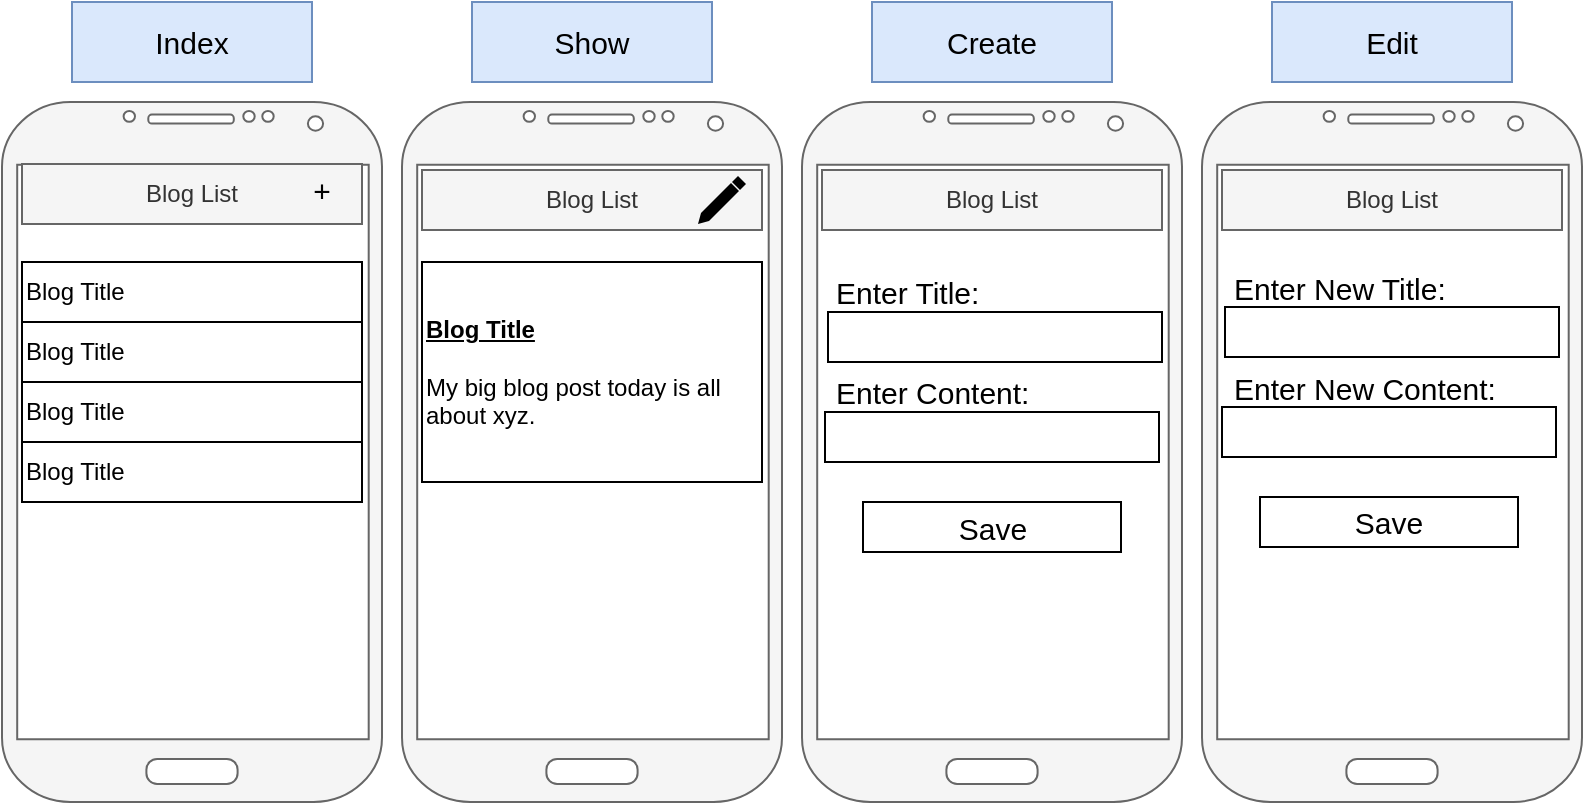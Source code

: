<mxfile version="15.8.7" type="device" pages="15"><diagram id="kryDI1lZHUR9vrqFh7Yw" name="Screens"><mxGraphModel dx="868" dy="566" grid="1" gridSize="10" guides="1" tooltips="1" connect="1" arrows="1" fold="1" page="1" pageScale="1" pageWidth="827" pageHeight="1169" math="0" shadow="0"><root><mxCell id="0"/><mxCell id="1" parent="0"/><mxCell id="hJPxtSdg-CXhYgklvKMS-1" value="" style="verticalLabelPosition=bottom;verticalAlign=top;html=1;shadow=0;dashed=0;strokeWidth=1;shape=mxgraph.android.phone2;fillColor=#f5f5f5;strokeColor=#666666;fontColor=#333333;" parent="1" vertex="1"><mxGeometry x="280" y="170" width="190" height="350" as="geometry"/></mxCell><mxCell id="hJPxtSdg-CXhYgklvKMS-2" value="" style="verticalLabelPosition=bottom;verticalAlign=top;html=1;shadow=0;dashed=0;strokeWidth=1;shape=mxgraph.android.phone2;fillColor=#f5f5f5;strokeColor=#666666;fontColor=#333333;" parent="1" vertex="1"><mxGeometry x="480" y="170" width="190" height="350" as="geometry"/></mxCell><mxCell id="hJPxtSdg-CXhYgklvKMS-3" value="" style="verticalLabelPosition=bottom;verticalAlign=top;html=1;shadow=0;dashed=0;strokeWidth=1;shape=mxgraph.android.phone2;fillColor=#f5f5f5;strokeColor=#666666;fontColor=#333333;" parent="1" vertex="1"><mxGeometry x="680" y="170" width="190" height="350" as="geometry"/></mxCell><mxCell id="hJPxtSdg-CXhYgklvKMS-4" value="" style="verticalLabelPosition=bottom;verticalAlign=top;html=1;shadow=0;dashed=0;strokeWidth=1;shape=mxgraph.android.phone2;fillColor=#f5f5f5;strokeColor=#666666;fontColor=#333333;" parent="1" vertex="1"><mxGeometry x="880" y="170" width="190" height="350" as="geometry"/></mxCell><mxCell id="hJPxtSdg-CXhYgklvKMS-5" value="Blog List" style="rounded=0;whiteSpace=wrap;html=1;fillColor=#f5f5f5;strokeColor=#666666;fontColor=#333333;" parent="1" vertex="1"><mxGeometry x="290" y="201" width="170" height="30" as="geometry"/></mxCell><mxCell id="hJPxtSdg-CXhYgklvKMS-6" value="Blog Title" style="rounded=0;whiteSpace=wrap;html=1;align=left;" parent="1" vertex="1"><mxGeometry x="290" y="250" width="170" height="30" as="geometry"/></mxCell><mxCell id="hJPxtSdg-CXhYgklvKMS-7" value="Blog Title" style="rounded=0;whiteSpace=wrap;html=1;align=left;" parent="1" vertex="1"><mxGeometry x="290" y="280" width="170" height="30" as="geometry"/></mxCell><mxCell id="hJPxtSdg-CXhYgklvKMS-8" value="Blog Title" style="rounded=0;whiteSpace=wrap;html=1;align=left;" parent="1" vertex="1"><mxGeometry x="290" y="310" width="170" height="30" as="geometry"/></mxCell><mxCell id="hJPxtSdg-CXhYgklvKMS-9" value="Blog Title" style="rounded=0;whiteSpace=wrap;html=1;align=left;" parent="1" vertex="1"><mxGeometry x="290" y="340" width="170" height="30" as="geometry"/></mxCell><mxCell id="hJPxtSdg-CXhYgklvKMS-10" value="Blog List" style="rounded=0;whiteSpace=wrap;html=1;fillColor=#f5f5f5;strokeColor=#666666;fontColor=#333333;" parent="1" vertex="1"><mxGeometry x="490" y="204" width="170" height="30" as="geometry"/></mxCell><mxCell id="hJPxtSdg-CXhYgklvKMS-11" value="+" style="text;html=1;strokeColor=none;fillColor=none;align=center;verticalAlign=middle;whiteSpace=wrap;rounded=0;fontSize=15;" parent="1" vertex="1"><mxGeometry x="420" y="204" width="40" height="20" as="geometry"/></mxCell><mxCell id="hJPxtSdg-CXhYgklvKMS-12" value="&lt;b&gt;&lt;u&gt;Blog Title&lt;/u&gt;&lt;/b&gt;&lt;br&gt;&lt;br&gt;My big blog post today is all about xyz." style="rounded=0;whiteSpace=wrap;html=1;align=left;" parent="1" vertex="1"><mxGeometry x="490" y="250" width="170" height="110" as="geometry"/></mxCell><mxCell id="hJPxtSdg-CXhYgklvKMS-13" value="Index" style="rounded=0;whiteSpace=wrap;html=1;fontSize=15;fillColor=#dae8fc;strokeColor=#6c8ebf;" parent="1" vertex="1"><mxGeometry x="315" y="120" width="120" height="40" as="geometry"/></mxCell><mxCell id="hJPxtSdg-CXhYgklvKMS-14" value="Show" style="rounded=0;whiteSpace=wrap;html=1;fontSize=15;fillColor=#dae8fc;strokeColor=#6c8ebf;" parent="1" vertex="1"><mxGeometry x="515" y="120" width="120" height="40" as="geometry"/></mxCell><mxCell id="hJPxtSdg-CXhYgklvKMS-15" value="Blog List" style="rounded=0;whiteSpace=wrap;html=1;fillColor=#f5f5f5;strokeColor=#666666;fontColor=#333333;" parent="1" vertex="1"><mxGeometry x="690" y="204" width="170" height="30" as="geometry"/></mxCell><mxCell id="hJPxtSdg-CXhYgklvKMS-16" value="Create" style="rounded=0;whiteSpace=wrap;html=1;fontSize=15;fillColor=#dae8fc;strokeColor=#6c8ebf;" parent="1" vertex="1"><mxGeometry x="715" y="120" width="120" height="40" as="geometry"/></mxCell><mxCell id="hJPxtSdg-CXhYgklvKMS-17" value="Edit" style="rounded=0;whiteSpace=wrap;html=1;fontSize=15;fillColor=#dae8fc;strokeColor=#6c8ebf;" parent="1" vertex="1"><mxGeometry x="915" y="120" width="120" height="40" as="geometry"/></mxCell><mxCell id="hJPxtSdg-CXhYgklvKMS-18" value="Blog List" style="rounded=0;whiteSpace=wrap;html=1;fillColor=#f5f5f5;strokeColor=#666666;fontColor=#333333;" parent="1" vertex="1"><mxGeometry x="890" y="204" width="170" height="30" as="geometry"/></mxCell><mxCell id="hJPxtSdg-CXhYgklvKMS-19" value="Enter Title:" style="text;html=1;strokeColor=none;fillColor=none;align=left;verticalAlign=middle;whiteSpace=wrap;rounded=0;fontSize=15;" parent="1" vertex="1"><mxGeometry x="695" y="255" width="115" height="20" as="geometry"/></mxCell><mxCell id="hJPxtSdg-CXhYgklvKMS-20" value="Enter Content:" style="text;html=1;strokeColor=none;fillColor=none;align=left;verticalAlign=middle;whiteSpace=wrap;rounded=0;fontSize=15;" parent="1" vertex="1"><mxGeometry x="695" y="305" width="115" height="20" as="geometry"/></mxCell><mxCell id="hJPxtSdg-CXhYgklvKMS-21" value="" style="rounded=0;whiteSpace=wrap;html=1;fontSize=15;align=left;" parent="1" vertex="1"><mxGeometry x="693" y="275" width="167" height="25" as="geometry"/></mxCell><mxCell id="hJPxtSdg-CXhYgklvKMS-22" value="" style="rounded=0;whiteSpace=wrap;html=1;fontSize=15;align=left;" parent="1" vertex="1"><mxGeometry x="691.5" y="325" width="167" height="25" as="geometry"/></mxCell><mxCell id="hJPxtSdg-CXhYgklvKMS-23" value="Save" style="rounded=0;whiteSpace=wrap;html=1;fontSize=15;align=center;" parent="1" vertex="1"><mxGeometry x="710.5" y="370" width="129" height="25" as="geometry"/></mxCell><mxCell id="hJPxtSdg-CXhYgklvKMS-24" value="Enter New Title:" style="text;html=1;strokeColor=none;fillColor=none;align=left;verticalAlign=middle;whiteSpace=wrap;rounded=0;fontSize=15;" parent="1" vertex="1"><mxGeometry x="893.5" y="252.5" width="115" height="20" as="geometry"/></mxCell><mxCell id="hJPxtSdg-CXhYgklvKMS-25" value="Enter New Content:" style="text;html=1;strokeColor=none;fillColor=none;align=left;verticalAlign=middle;whiteSpace=wrap;rounded=0;fontSize=15;" parent="1" vertex="1"><mxGeometry x="894" y="303" width="157" height="20" as="geometry"/></mxCell><mxCell id="hJPxtSdg-CXhYgklvKMS-26" value="" style="rounded=0;whiteSpace=wrap;html=1;fontSize=15;align=left;" parent="1" vertex="1"><mxGeometry x="891.5" y="272.5" width="167" height="25" as="geometry"/></mxCell><mxCell id="hJPxtSdg-CXhYgklvKMS-27" value="" style="rounded=0;whiteSpace=wrap;html=1;fontSize=15;align=left;" parent="1" vertex="1"><mxGeometry x="890" y="322.5" width="167" height="25" as="geometry"/></mxCell><mxCell id="hJPxtSdg-CXhYgklvKMS-28" value="Save" style="rounded=0;whiteSpace=wrap;html=1;fontSize=15;align=center;" parent="1" vertex="1"><mxGeometry x="909" y="367.5" width="129" height="25" as="geometry"/></mxCell><mxCell id="hJPxtSdg-CXhYgklvKMS-29" value="" style="shape=image;html=1;verticalAlign=top;verticalLabelPosition=bottom;labelBackgroundColor=#ffffff;imageAspect=0;aspect=fixed;image=https://cdn3.iconfinder.com/data/icons/wpzoom-developer-icon-set/500/90-128.png;fontSize=15;align=center;" parent="1" vertex="1"><mxGeometry x="435" y="257" width="18" height="18" as="geometry"/></mxCell><mxCell id="hJPxtSdg-CXhYgklvKMS-30" value="" style="shape=image;html=1;verticalAlign=top;verticalLabelPosition=bottom;labelBackgroundColor=#ffffff;imageAspect=0;aspect=fixed;image=https://cdn3.iconfinder.com/data/icons/wpzoom-developer-icon-set/500/90-128.png;fontSize=15;align=center;" parent="1" vertex="1"><mxGeometry x="435" y="286" width="18" height="18" as="geometry"/></mxCell><mxCell id="hJPxtSdg-CXhYgklvKMS-31" value="" style="shape=image;html=1;verticalAlign=top;verticalLabelPosition=bottom;labelBackgroundColor=#ffffff;imageAspect=0;aspect=fixed;image=https://cdn3.iconfinder.com/data/icons/wpzoom-developer-icon-set/500/90-128.png;fontSize=15;align=center;" parent="1" vertex="1"><mxGeometry x="435" y="316" width="18" height="18" as="geometry"/></mxCell><mxCell id="hJPxtSdg-CXhYgklvKMS-32" value="" style="shape=image;html=1;verticalAlign=top;verticalLabelPosition=bottom;labelBackgroundColor=#ffffff;imageAspect=0;aspect=fixed;image=https://cdn3.iconfinder.com/data/icons/wpzoom-developer-icon-set/500/90-128.png;fontSize=15;align=center;" parent="1" vertex="1"><mxGeometry x="435" y="347.5" width="18" height="18" as="geometry"/></mxCell><mxCell id="hJPxtSdg-CXhYgklvKMS-33" value="" style="dashed=0;aspect=fixed;verticalLabelPosition=bottom;verticalAlign=top;align=center;shape=mxgraph.gmdl.edit;strokeColor=none;fillColor=#000000;shadow=0;fontSize=15;" parent="1" vertex="1"><mxGeometry x="628" y="207" width="24" height="24" as="geometry"/></mxCell></root></mxGraphModel></diagram><diagram id="qtO83GViqk4B6Fq6igcf" name="Points focused in this app"><mxGraphModel dx="1108" dy="566" grid="1" gridSize="10" guides="1" tooltips="1" connect="1" arrows="1" fold="1" page="1" pageScale="1" pageWidth="827" pageHeight="1169" math="0" shadow="0"><root><mxCell id="y2cvB_NCkHjOf1nVQDT7-0"/><mxCell id="y2cvB_NCkHjOf1nVQDT7-1" parent="y2cvB_NCkHjOf1nVQDT7-0"/><mxCell id="y2cvB_NCkHjOf1nVQDT7-2" style="edgeStyle=orthogonalEdgeStyle;rounded=0;orthogonalLoop=1;jettySize=auto;html=1;exitX=0.5;exitY=1;exitDx=0;exitDy=0;fontSize=15;" edge="1" parent="y2cvB_NCkHjOf1nVQDT7-1" source="y2cvB_NCkHjOf1nVQDT7-3" target="y2cvB_NCkHjOf1nVQDT7-4"><mxGeometry relative="1" as="geometry"/></mxCell><mxCell id="y2cvB_NCkHjOf1nVQDT7-3" value="We're going to have our hands full with data" style="rounded=0;whiteSpace=wrap;html=1;fillColor=#dae8fc;fontSize=15;align=center;strokeColor=#6c8ebf;" vertex="1" parent="y2cvB_NCkHjOf1nVQDT7-1"><mxGeometry x="420" y="230" width="250" height="60" as="geometry"/></mxCell><mxCell id="y2cvB_NCkHjOf1nVQDT7-4" value="Styling is not a priority" style="rounded=0;whiteSpace=wrap;html=1;fillColor=#dae8fc;fontSize=15;align=center;strokeColor=#6c8ebf;" vertex="1" parent="y2cvB_NCkHjOf1nVQDT7-1"><mxGeometry x="420" y="350" width="250" height="60" as="geometry"/></mxCell></root></mxGraphModel></diagram><diagram id="qhW10PPw_FTtMWvYaOAB" name="Navigations"><mxGraphModel dx="1935" dy="566" grid="1" gridSize="10" guides="1" tooltips="1" connect="1" arrows="1" fold="1" page="1" pageScale="1" pageWidth="827" pageHeight="1169" math="0" shadow="0"><root><mxCell id="yxuYlg3PAyuAOKXmZax0-0"/><mxCell id="yxuYlg3PAyuAOKXmZax0-1" parent="yxuYlg3PAyuAOKXmZax0-0"/><mxCell id="yxuYlg3PAyuAOKXmZax0-2" style="edgeStyle=orthogonalEdgeStyle;rounded=0;orthogonalLoop=1;jettySize=auto;html=1;exitX=0.75;exitY=1;exitDx=0;exitDy=0;entryX=0.5;entryY=1;entryDx=0;entryDy=0;fontSize=11;" parent="yxuYlg3PAyuAOKXmZax0-1" source="yxuYlg3PAyuAOKXmZax0-3" target="yxuYlg3PAyuAOKXmZax0-4" edge="1"><mxGeometry relative="1" as="geometry"/></mxCell><mxCell id="yxuYlg3PAyuAOKXmZax0-3" value="IndexScreen" style="rounded=0;whiteSpace=wrap;html=1;fillColor=#dae8fc;fontSize=15;align=center;strokeColor=#6c8ebf;" parent="yxuYlg3PAyuAOKXmZax0-1" vertex="1"><mxGeometry x="280" y="290" width="120" height="60" as="geometry"/></mxCell><mxCell id="yxuYlg3PAyuAOKXmZax0-4" value="ShowScreen" style="rounded=0;whiteSpace=wrap;html=1;fillColor=#dae8fc;fontSize=15;align=center;strokeColor=#6c8ebf;" parent="yxuYlg3PAyuAOKXmZax0-1" vertex="1"><mxGeometry x="410" y="290" width="120" height="60" as="geometry"/></mxCell><mxCell id="yxuYlg3PAyuAOKXmZax0-5" value="CreateScreen" style="rounded=0;whiteSpace=wrap;html=1;fillColor=#dae8fc;fontSize=15;align=center;strokeColor=#6c8ebf;" parent="yxuYlg3PAyuAOKXmZax0-1" vertex="1"><mxGeometry x="540" y="290" width="120" height="60" as="geometry"/></mxCell><mxCell id="yxuYlg3PAyuAOKXmZax0-6" value="EditScreen" style="rounded=0;whiteSpace=wrap;html=1;fillColor=#dae8fc;fontSize=15;align=center;strokeColor=#6c8ebf;" parent="yxuYlg3PAyuAOKXmZax0-1" vertex="1"><mxGeometry x="670" y="290" width="120" height="60" as="geometry"/></mxCell><mxCell id="yxuYlg3PAyuAOKXmZax0-7" style="edgeStyle=orthogonalEdgeStyle;rounded=0;orthogonalLoop=1;jettySize=auto;html=1;exitX=0.5;exitY=1;exitDx=0;exitDy=0;fontSize=15;" parent="yxuYlg3PAyuAOKXmZax0-1" source="yxuYlg3PAyuAOKXmZax0-11" target="yxuYlg3PAyuAOKXmZax0-3" edge="1"><mxGeometry relative="1" as="geometry"/></mxCell><mxCell id="yxuYlg3PAyuAOKXmZax0-8" style="edgeStyle=orthogonalEdgeStyle;rounded=0;orthogonalLoop=1;jettySize=auto;html=1;exitX=0.5;exitY=1;exitDx=0;exitDy=0;fontSize=15;" parent="yxuYlg3PAyuAOKXmZax0-1" source="yxuYlg3PAyuAOKXmZax0-11" target="yxuYlg3PAyuAOKXmZax0-4" edge="1"><mxGeometry relative="1" as="geometry"/></mxCell><mxCell id="yxuYlg3PAyuAOKXmZax0-9" style="edgeStyle=orthogonalEdgeStyle;rounded=0;orthogonalLoop=1;jettySize=auto;html=1;exitX=0.5;exitY=1;exitDx=0;exitDy=0;fontSize=15;" parent="yxuYlg3PAyuAOKXmZax0-1" source="yxuYlg3PAyuAOKXmZax0-11" target="yxuYlg3PAyuAOKXmZax0-5" edge="1"><mxGeometry relative="1" as="geometry"/></mxCell><mxCell id="yxuYlg3PAyuAOKXmZax0-10" style="edgeStyle=orthogonalEdgeStyle;rounded=0;orthogonalLoop=1;jettySize=auto;html=1;exitX=0.5;exitY=1;exitDx=0;exitDy=0;fontSize=15;" parent="yxuYlg3PAyuAOKXmZax0-1" source="yxuYlg3PAyuAOKXmZax0-11" target="yxuYlg3PAyuAOKXmZax0-6" edge="1"><mxGeometry relative="1" as="geometry"/></mxCell><mxCell id="yxuYlg3PAyuAOKXmZax0-11" value="React Navigation Stack Navigator" style="rounded=0;whiteSpace=wrap;html=1;fillColor=#dae8fc;fontSize=15;align=center;strokeColor=#6c8ebf;" parent="yxuYlg3PAyuAOKXmZax0-1" vertex="1"><mxGeometry x="451" y="140" width="170" height="60" as="geometry"/></mxCell><mxCell id="yxuYlg3PAyuAOKXmZax0-12" style="edgeStyle=orthogonalEdgeStyle;rounded=0;orthogonalLoop=1;jettySize=auto;html=1;exitX=0.75;exitY=1;exitDx=0;exitDy=0;entryX=0.5;entryY=1;entryDx=0;entryDy=0;fontSize=11;" parent="yxuYlg3PAyuAOKXmZax0-1" source="yxuYlg3PAyuAOKXmZax0-14" target="yxuYlg3PAyuAOKXmZax0-5" edge="1"><mxGeometry relative="1" as="geometry"/></mxCell><mxCell id="yxuYlg3PAyuAOKXmZax0-13" style="edgeStyle=orthogonalEdgeStyle;rounded=0;orthogonalLoop=1;jettySize=auto;html=1;exitX=0.5;exitY=1;exitDx=0;exitDy=0;entryX=0.5;entryY=1;entryDx=0;entryDy=0;fontSize=11;" parent="yxuYlg3PAyuAOKXmZax0-1" source="yxuYlg3PAyuAOKXmZax0-14" target="yxuYlg3PAyuAOKXmZax0-6" edge="1"><mxGeometry relative="1" as="geometry"/></mxCell><mxCell id="yxuYlg3PAyuAOKXmZax0-14" value="blogposts: [ ]" style="rounded=0;whiteSpace=wrap;html=1;fillColor=#e1d5e7;fontSize=11;align=center;strokeColor=#9673a6;" parent="yxuYlg3PAyuAOKXmZax0-1" vertex="1"><mxGeometry x="290" y="330" width="90" height="20" as="geometry"/></mxCell><mxCell id="yxuYlg3PAyuAOKXmZax0-26" style="edgeStyle=orthogonalEdgeStyle;rounded=0;orthogonalLoop=1;jettySize=auto;html=1;exitX=0.5;exitY=1;exitDx=0;exitDy=0;entryX=0.5;entryY=0;entryDx=0;entryDy=0;fontSize=14;" parent="yxuYlg3PAyuAOKXmZax0-1" source="yxuYlg3PAyuAOKXmZax0-27" target="yxuYlg3PAyuAOKXmZax0-39" edge="1"><mxGeometry relative="1" as="geometry"/></mxCell><mxCell id="yxuYlg3PAyuAOKXmZax0-27" value="IndexScreen" style="rounded=0;whiteSpace=wrap;html=1;fillColor=#dae8fc;fontSize=15;align=center;strokeColor=#6c8ebf;" parent="yxuYlg3PAyuAOKXmZax0-1" vertex="1"><mxGeometry x="-260" y="570" width="120" height="30" as="geometry"/></mxCell><mxCell id="yxuYlg3PAyuAOKXmZax0-28" value="ShowScreen" style="rounded=0;whiteSpace=wrap;html=1;fillColor=#dae8fc;fontSize=15;align=center;strokeColor=#6c8ebf;" parent="yxuYlg3PAyuAOKXmZax0-1" vertex="1"><mxGeometry x="-130" y="570" width="120" height="30" as="geometry"/></mxCell><mxCell id="yxuYlg3PAyuAOKXmZax0-29" value="CreateScreen" style="rounded=0;whiteSpace=wrap;html=1;fillColor=#dae8fc;fontSize=15;align=center;strokeColor=#6c8ebf;" parent="yxuYlg3PAyuAOKXmZax0-1" vertex="1"><mxGeometry y="570" width="120" height="30" as="geometry"/></mxCell><mxCell id="yxuYlg3PAyuAOKXmZax0-30" value="EditScreen" style="rounded=0;whiteSpace=wrap;html=1;fillColor=#dae8fc;fontSize=15;align=center;strokeColor=#6c8ebf;" parent="yxuYlg3PAyuAOKXmZax0-1" vertex="1"><mxGeometry x="130" y="570" width="120" height="30" as="geometry"/></mxCell><mxCell id="yxuYlg3PAyuAOKXmZax0-31" style="edgeStyle=orthogonalEdgeStyle;rounded=0;orthogonalLoop=1;jettySize=auto;html=1;exitX=0.5;exitY=1;exitDx=0;exitDy=0;fontSize=15;" parent="yxuYlg3PAyuAOKXmZax0-1" source="yxuYlg3PAyuAOKXmZax0-35" target="yxuYlg3PAyuAOKXmZax0-27" edge="1"><mxGeometry relative="1" as="geometry"/></mxCell><mxCell id="yxuYlg3PAyuAOKXmZax0-32" style="edgeStyle=orthogonalEdgeStyle;rounded=0;orthogonalLoop=1;jettySize=auto;html=1;exitX=0.5;exitY=1;exitDx=0;exitDy=0;fontSize=15;" parent="yxuYlg3PAyuAOKXmZax0-1" source="yxuYlg3PAyuAOKXmZax0-35" target="yxuYlg3PAyuAOKXmZax0-28" edge="1"><mxGeometry relative="1" as="geometry"/></mxCell><mxCell id="yxuYlg3PAyuAOKXmZax0-33" style="edgeStyle=orthogonalEdgeStyle;rounded=0;orthogonalLoop=1;jettySize=auto;html=1;exitX=0.5;exitY=1;exitDx=0;exitDy=0;fontSize=15;" parent="yxuYlg3PAyuAOKXmZax0-1" source="yxuYlg3PAyuAOKXmZax0-35" target="yxuYlg3PAyuAOKXmZax0-29" edge="1"><mxGeometry relative="1" as="geometry"/></mxCell><mxCell id="yxuYlg3PAyuAOKXmZax0-34" style="edgeStyle=orthogonalEdgeStyle;rounded=0;orthogonalLoop=1;jettySize=auto;html=1;exitX=0.5;exitY=1;exitDx=0;exitDy=0;fontSize=15;" parent="yxuYlg3PAyuAOKXmZax0-1" source="yxuYlg3PAyuAOKXmZax0-35" target="yxuYlg3PAyuAOKXmZax0-30" edge="1"><mxGeometry relative="1" as="geometry"/></mxCell><mxCell id="yxuYlg3PAyuAOKXmZax0-35" value="React Navigation Stack Navigator" style="rounded=0;whiteSpace=wrap;html=1;fillColor=#dae8fc;fontSize=15;align=center;strokeColor=#6c8ebf;" parent="yxuYlg3PAyuAOKXmZax0-1" vertex="1"><mxGeometry x="-89" y="440" width="170" height="60" as="geometry"/></mxCell><mxCell id="yxuYlg3PAyuAOKXmZax0-36" style="edgeStyle=orthogonalEdgeStyle;rounded=0;orthogonalLoop=1;jettySize=auto;html=1;exitX=0.5;exitY=1;exitDx=0;exitDy=0;entryX=0.5;entryY=0;entryDx=0;entryDy=0;fontSize=15;" parent="yxuYlg3PAyuAOKXmZax0-1" source="yxuYlg3PAyuAOKXmZax0-38" target="yxuYlg3PAyuAOKXmZax0-35" edge="1"><mxGeometry relative="1" as="geometry"/></mxCell><mxCell id="yxuYlg3PAyuAOKXmZax0-37" style="edgeStyle=orthogonalEdgeStyle;rounded=0;orthogonalLoop=1;jettySize=auto;html=1;exitX=0;exitY=0.5;exitDx=0;exitDy=0;entryX=0;entryY=0.5;entryDx=0;entryDy=0;fontSize=14;" parent="yxuYlg3PAyuAOKXmZax0-1" source="yxuYlg3PAyuAOKXmZax0-38" target="yxuYlg3PAyuAOKXmZax0-39" edge="1"><mxGeometry relative="1" as="geometry"/></mxCell><mxCell id="yxuYlg3PAyuAOKXmZax0-38" value="Blog Post Provider(Used for setting up Context system instaed of props system )&amp;nbsp;&lt;span style=&quot;font-weight: normal&quot;&gt;Component for managing all the blogposts inside our app&lt;/span&gt;" style="rounded=0;whiteSpace=wrap;html=1;fillColor=#dae8fc;fontSize=15;align=center;strokeColor=#6c8ebf;fontStyle=1" parent="yxuYlg3PAyuAOKXmZax0-1" vertex="1"><mxGeometry x="-110" y="260" width="191" height="150" as="geometry"/></mxCell><mxCell id="yxuYlg3PAyuAOKXmZax0-39" value="BLOGLIST" style="rounded=0;whiteSpace=wrap;html=1;fillColor=#dae8fc;fontSize=15;align=center;strokeColor=#6c8ebf;" parent="yxuYlg3PAyuAOKXmZax0-1" vertex="1"><mxGeometry x="-260" y="620" width="120" height="30" as="geometry"/></mxCell><mxCell id="yxuYlg3PAyuAOKXmZax0-40" value="Not Ideal approach&lt;br&gt;" style="text;html=1;align=center;verticalAlign=middle;resizable=0;points=[];autosize=1;strokeColor=none;fillColor=none;" parent="yxuYlg3PAyuAOKXmZax0-1" vertex="1"><mxGeometry x="610" y="120" width="120" height="20" as="geometry"/></mxCell></root></mxGraphModel></diagram><diagram id="6UQD6ajJ-w_27tUTyVSm" name="Props vs Context System"><mxGraphModel dx="1108" dy="566" grid="1" gridSize="10" guides="1" tooltips="1" connect="1" arrows="1" fold="1" page="1" pageScale="1" pageWidth="827" pageHeight="1169" math="0" shadow="0"><root><mxCell id="DrlaezDthkhTBvA5a-Mh-0"/><mxCell id="DrlaezDthkhTBvA5a-Mh-1" parent="DrlaezDthkhTBvA5a-Mh-0"/><mxCell id="DrlaezDthkhTBvA5a-Mh-2" style="edgeStyle=orthogonalEdgeStyle;rounded=0;orthogonalLoop=1;jettySize=auto;html=1;exitX=1;exitY=0.5;exitDx=0;exitDy=0;fontSize=20;" parent="DrlaezDthkhTBvA5a-Mh-1" source="DrlaezDthkhTBvA5a-Mh-5" target="DrlaezDthkhTBvA5a-Mh-6" edge="1"><mxGeometry relative="1" as="geometry"/></mxCell><mxCell id="DrlaezDthkhTBvA5a-Mh-3" style="edgeStyle=orthogonalEdgeStyle;rounded=0;orthogonalLoop=1;jettySize=auto;html=1;exitX=1;exitY=0.5;exitDx=0;exitDy=0;fontSize=14;" parent="DrlaezDthkhTBvA5a-Mh-1" source="DrlaezDthkhTBvA5a-Mh-5" target="DrlaezDthkhTBvA5a-Mh-7" edge="1"><mxGeometry relative="1" as="geometry"/></mxCell><mxCell id="DrlaezDthkhTBvA5a-Mh-4" style="edgeStyle=orthogonalEdgeStyle;rounded=0;orthogonalLoop=1;jettySize=auto;html=1;exitX=1;exitY=0.5;exitDx=0;exitDy=0;fontSize=14;" parent="DrlaezDthkhTBvA5a-Mh-1" source="DrlaezDthkhTBvA5a-Mh-5" target="DrlaezDthkhTBvA5a-Mh-8" edge="1"><mxGeometry relative="1" as="geometry"/></mxCell><mxCell id="DrlaezDthkhTBvA5a-Mh-5" value="Props" style="rounded=0;whiteSpace=wrap;html=1;fillColor=#dae8fc;fontSize=20;align=center;strokeColor=#6c8ebf;" parent="DrlaezDthkhTBvA5a-Mh-1" vertex="1"><mxGeometry x="380" y="200" width="120" height="60" as="geometry"/></mxCell><mxCell id="DrlaezDthkhTBvA5a-Mh-6" value="Communicates information from a parent directly down to a child" style="rounded=0;whiteSpace=wrap;html=1;fontSize=14;align=center;" parent="DrlaezDthkhTBvA5a-Mh-1" vertex="1"><mxGeometry x="560" y="160" width="330" height="40" as="geometry"/></mxCell><mxCell id="DrlaezDthkhTBvA5a-Mh-7" value="Easy to setup" style="rounded=0;whiteSpace=wrap;html=1;fontSize=14;align=center;" parent="DrlaezDthkhTBvA5a-Mh-1" vertex="1"><mxGeometry x="560" y="210" width="330" height="40" as="geometry"/></mxCell><mxCell id="DrlaezDthkhTBvA5a-Mh-8" value="To communicate data down multiple layers, we have to write a lot of code" style="rounded=0;whiteSpace=wrap;html=1;fontSize=14;align=center;" parent="DrlaezDthkhTBvA5a-Mh-1" vertex="1"><mxGeometry x="560" y="260" width="330" height="40" as="geometry"/></mxCell><mxCell id="DrlaezDthkhTBvA5a-Mh-9" style="edgeStyle=orthogonalEdgeStyle;rounded=0;orthogonalLoop=1;jettySize=auto;html=1;exitX=1;exitY=0.5;exitDx=0;exitDy=0;fontSize=20;" parent="DrlaezDthkhTBvA5a-Mh-1" source="DrlaezDthkhTBvA5a-Mh-12" target="DrlaezDthkhTBvA5a-Mh-13" edge="1"><mxGeometry relative="1" as="geometry"/></mxCell><mxCell id="DrlaezDthkhTBvA5a-Mh-10" style="edgeStyle=orthogonalEdgeStyle;rounded=0;orthogonalLoop=1;jettySize=auto;html=1;exitX=1;exitY=0.5;exitDx=0;exitDy=0;fontSize=14;" parent="DrlaezDthkhTBvA5a-Mh-1" source="DrlaezDthkhTBvA5a-Mh-12" target="DrlaezDthkhTBvA5a-Mh-14" edge="1"><mxGeometry relative="1" as="geometry"/></mxCell><mxCell id="DrlaezDthkhTBvA5a-Mh-11" style="edgeStyle=orthogonalEdgeStyle;rounded=0;orthogonalLoop=1;jettySize=auto;html=1;exitX=1;exitY=0.5;exitDx=0;exitDy=0;fontSize=14;" parent="DrlaezDthkhTBvA5a-Mh-1" source="DrlaezDthkhTBvA5a-Mh-12" target="DrlaezDthkhTBvA5a-Mh-15" edge="1"><mxGeometry relative="1" as="geometry"/></mxCell><mxCell id="DrlaezDthkhTBvA5a-Mh-12" value="Context" style="rounded=0;whiteSpace=wrap;html=1;fillColor=#d5e8d4;fontSize=20;align=center;strokeColor=#82b366;" parent="DrlaezDthkhTBvA5a-Mh-1" vertex="1"><mxGeometry x="380" y="370" width="120" height="60" as="geometry"/></mxCell><mxCell id="DrlaezDthkhTBvA5a-Mh-13" value="Moves information from a parent to some nested child" style="rounded=0;whiteSpace=wrap;html=1;fontSize=14;align=center;" parent="DrlaezDthkhTBvA5a-Mh-1" vertex="1"><mxGeometry x="560" y="330" width="330" height="40" as="geometry"/></mxCell><mxCell id="DrlaezDthkhTBvA5a-Mh-14" value="Complicated to setup, lots of special terms" style="rounded=0;whiteSpace=wrap;html=1;fontSize=14;align=center;" parent="DrlaezDthkhTBvA5a-Mh-1" vertex="1"><mxGeometry x="560" y="380" width="330" height="40" as="geometry"/></mxCell><mxCell id="DrlaezDthkhTBvA5a-Mh-15" value="Easy to communicate data from a parent to a super nested child" style="rounded=0;whiteSpace=wrap;html=1;fontSize=14;align=center;" parent="DrlaezDthkhTBvA5a-Mh-1" vertex="1"><mxGeometry x="560" y="430" width="330" height="40" as="geometry"/></mxCell></root></mxGraphModel></diagram><diagram id="TRMGNk9oVwByxvaKn-3X" name="Syntax useed to implement context system"><mxGraphModel dx="1108" dy="566" grid="1" gridSize="10" guides="1" tooltips="1" connect="1" arrows="1" fold="1" page="1" pageScale="1" pageWidth="827" pageHeight="1169" math="0" shadow="0"><root><mxCell id="d0Ebuw9RqeBIs34WlrrZ-0"/><mxCell id="d0Ebuw9RqeBIs34WlrrZ-1" parent="d0Ebuw9RqeBIs34WlrrZ-0"/><mxCell id="d0Ebuw9RqeBIs34WlrrZ-2" value="const &lt;font color=&quot;#ff3333&quot;&gt;App&lt;/font&gt; = () =&amp;gt; {&lt;br&gt;&amp;nbsp; return &lt;font color=&quot;#0000ff&quot;&gt;&amp;lt;CustomComponent&amp;gt;&lt;/font&gt;&lt;br&gt;&lt;font color=&quot;#97d077&quot;&gt;&amp;nbsp; &amp;nbsp; &amp;nbsp; &amp;lt;Text&amp;gt;Hi there&amp;lt;/Text&amp;gt;&lt;/font&gt;&lt;br&gt;&lt;font color=&quot;#0000ff&quot;&gt;&amp;nbsp; &amp;lt;/CustomComponent&amp;gt;&lt;/font&gt;&lt;br&gt;};" style="text;html=1;strokeColor=none;fillColor=none;align=left;verticalAlign=middle;whiteSpace=wrap;rounded=0;fontSize=19;" parent="d0Ebuw9RqeBIs34WlrrZ-1" vertex="1"><mxGeometry x="400" y="280" width="320" height="20" as="geometry"/></mxCell><mxCell id="d0Ebuw9RqeBIs34WlrrZ-3" style="edgeStyle=orthogonalEdgeStyle;rounded=0;orthogonalLoop=1;jettySize=auto;html=1;exitX=0.5;exitY=1;exitDx=0;exitDy=0;entryX=0.5;entryY=0;entryDx=0;entryDy=0;fontSize=19;" parent="d0Ebuw9RqeBIs34WlrrZ-1" source="d0Ebuw9RqeBIs34WlrrZ-4" target="d0Ebuw9RqeBIs34WlrrZ-5" edge="1"><mxGeometry relative="1" as="geometry"/></mxCell><mxCell id="d0Ebuw9RqeBIs34WlrrZ-4" value="App" style="rounded=0;whiteSpace=wrap;html=1;fontSize=19;align=center;fillColor=#f8cecc;strokeColor=#b85450;" parent="d0Ebuw9RqeBIs34WlrrZ-1" vertex="1"><mxGeometry x="770" y="170" width="120" height="60" as="geometry"/></mxCell><mxCell id="d0Ebuw9RqeBIs34WlrrZ-5" value="CustomComponent" style="rounded=0;whiteSpace=wrap;html=1;fontSize=19;align=center;fillColor=#dae8fc;strokeColor=#6c8ebf;" parent="d0Ebuw9RqeBIs34WlrrZ-1" vertex="1"><mxGeometry x="730" y="340" width="200" height="60" as="geometry"/></mxCell><mxCell id="d0Ebuw9RqeBIs34WlrrZ-6" value="children: &amp;lt;Text&amp;gt;Hi there&amp;lt;/Text&amp;gt;" style="rounded=0;whiteSpace=wrap;html=1;fontSize=11;align=center;fillColor=#d5e8d4;strokeColor=#82b366;" parent="d0Ebuw9RqeBIs34WlrrZ-1" vertex="1"><mxGeometry x="830" y="267.5" width="170" height="25" as="geometry"/></mxCell><mxCell id="d0Ebuw9RqeBIs34WlrrZ-7" value="App sends prop to CustomCmponent with name children when we follow this syntax" style="text;html=1;align=center;verticalAlign=middle;resizable=0;points=[];autosize=1;strokeColor=none;fillColor=none;" parent="d0Ebuw9RqeBIs34WlrrZ-1" vertex="1"><mxGeometry x="300" y="210" width="460" height="20" as="geometry"/></mxCell></root></mxGraphModel></diagram><diagram id="tehJF5DNgXYQV1APGpMU" name="Page-6"><mxGraphModel dx="1108" dy="566" grid="1" gridSize="10" guides="1" tooltips="1" connect="1" arrows="1" fold="1" page="1" pageScale="1" pageWidth="827" pageHeight="1169" math="0" shadow="0"><root><mxCell id="W06o3bO22CW2slhObm6p-0"/><mxCell id="W06o3bO22CW2slhObm6p-1" parent="W06o3bO22CW2slhObm6p-0"/><mxCell id="W06o3bO22CW2slhObm6p-2" value="IndexScreen" style="rounded=0;whiteSpace=wrap;html=1;fillColor=#dae8fc;fontSize=15;align=center;strokeColor=#6c8ebf;" parent="W06o3bO22CW2slhObm6p-1" vertex="1"><mxGeometry x="451" y="220" width="170" height="60" as="geometry"/></mxCell><mxCell id="W06o3bO22CW2slhObm6p-3" style="edgeStyle=orthogonalEdgeStyle;rounded=0;orthogonalLoop=1;jettySize=auto;html=1;exitX=0.5;exitY=1;exitDx=0;exitDy=0;fontSize=15;" parent="W06o3bO22CW2slhObm6p-1" source="W06o3bO22CW2slhObm6p-4" target="W06o3bO22CW2slhObm6p-2" edge="1"><mxGeometry relative="1" as="geometry"/></mxCell><mxCell id="W06o3bO22CW2slhObm6p-4" value="&lt;i&gt;stuff&lt;/i&gt;" style="rounded=0;whiteSpace=wrap;html=1;fillColor=#dae8fc;fontSize=15;align=center;strokeColor=#6c8ebf;" parent="W06o3bO22CW2slhObm6p-1" vertex="1"><mxGeometry x="451" y="160" width="170" height="20" as="geometry"/></mxCell><mxCell id="W06o3bO22CW2slhObm6p-5" style="edgeStyle=orthogonalEdgeStyle;rounded=0;orthogonalLoop=1;jettySize=auto;html=1;exitX=0.5;exitY=1;exitDx=0;exitDy=0;entryX=0.5;entryY=0;entryDx=0;entryDy=0;fontSize=15;" parent="W06o3bO22CW2slhObm6p-1" source="W06o3bO22CW2slhObm6p-7" target="W06o3bO22CW2slhObm6p-4" edge="1"><mxGeometry relative="1" as="geometry"/></mxCell><mxCell id="W06o3bO22CW2slhObm6p-6" style="edgeStyle=orthogonalEdgeStyle;rounded=0;orthogonalLoop=1;jettySize=auto;html=1;exitX=0;exitY=0.5;exitDx=0;exitDy=0;entryX=0;entryY=0.5;entryDx=0;entryDy=0;fontSize=11;" parent="W06o3bO22CW2slhObm6p-1" source="W06o3bO22CW2slhObm6p-7" target="W06o3bO22CW2slhObm6p-2" edge="1"><mxGeometry relative="1" as="geometry"><Array as="points"><mxPoint x="400" y="100"/><mxPoint x="400" y="250"/></Array></mxGeometry></mxCell><mxCell id="W06o3bO22CW2slhObm6p-7" value="Blog Post Provider" style="rounded=0;whiteSpace=wrap;html=1;fillColor=#dae8fc;fontSize=15;align=center;strokeColor=#6c8ebf;fontStyle=1" parent="W06o3bO22CW2slhObm6p-1" vertex="1"><mxGeometry x="451" y="70" width="170" height="60" as="geometry"/></mxCell><mxCell id="W06o3bO22CW2slhObm6p-8" value="blogPosts" style="rounded=0;whiteSpace=wrap;html=1;fontSize=11;align=center;fillColor=#e1d5e7;strokeColor=#9673a6;" parent="W06o3bO22CW2slhObm6p-1" vertex="1"><mxGeometry x="280" y="150" width="120" height="40" as="geometry"/></mxCell></root></mxGraphModel></diagram><diagram id="37PBjOnLTykXve4puvLz" name="Page-7"><mxGraphModel dx="1108" dy="566" grid="1" gridSize="10" guides="1" tooltips="1" connect="1" arrows="1" fold="1" page="1" pageScale="1" pageWidth="827" pageHeight="1169" math="0" shadow="0"><root><mxCell id="CVksD2AZa_sP_MRIZLGH-0"/><mxCell id="CVksD2AZa_sP_MRIZLGH-1" parent="CVksD2AZa_sP_MRIZLGH-0"/><mxCell id="CVksD2AZa_sP_MRIZLGH-2" style="edgeStyle=orthogonalEdgeStyle;rounded=0;orthogonalLoop=1;jettySize=auto;html=1;exitX=0.5;exitY=1;exitDx=0;exitDy=0;fontSize=11;" parent="CVksD2AZa_sP_MRIZLGH-1" source="CVksD2AZa_sP_MRIZLGH-3" target="CVksD2AZa_sP_MRIZLGH-4" edge="1"><mxGeometry relative="1" as="geometry"/></mxCell><mxCell id="CVksD2AZa_sP_MRIZLGH-3" value="We have to create a separate function for each operation we'd want to take on a blog.&amp;nbsp; Many functions!" style="rounded=0;whiteSpace=wrap;html=1;fillColor=#fff2cc;strokeColor=#d6b656;" parent="CVksD2AZa_sP_MRIZLGH-1" vertex="1"><mxGeometry x="650" y="230" width="270" height="60" as="geometry"/></mxCell><mxCell id="CVksD2AZa_sP_MRIZLGH-4" value="Rather than the 'useState' hook, maybe try out 'useReducer' instead?" style="rounded=0;whiteSpace=wrap;html=1;fillColor=#d5e8d4;strokeColor=#82b366;" parent="CVksD2AZa_sP_MRIZLGH-1" vertex="1"><mxGeometry x="650" y="350" width="270" height="60" as="geometry"/></mxCell></root></mxGraphModel></diagram><diagram id="uYOFBQoS7sb2QXNgS0w2" name="Page-8"><mxGraphModel dx="1695" dy="566" grid="1" gridSize="10" guides="1" tooltips="1" connect="1" arrows="1" fold="1" page="1" pageScale="1" pageWidth="827" pageHeight="1169" math="0" shadow="0"><root><mxCell id="qCML_jaJjQfRsHuBMmpx-0"/><mxCell id="qCML_jaJjQfRsHuBMmpx-1" parent="qCML_jaJjQfRsHuBMmpx-0"/><mxCell id="qCML_jaJjQfRsHuBMmpx-2" value="Edit" style="rounded=0;whiteSpace=wrap;html=1;fillColor=#dae8fc;strokeColor=#6c8ebf;" vertex="1" parent="qCML_jaJjQfRsHuBMmpx-1"><mxGeometry x="160" y="110" width="120" height="60" as="geometry"/></mxCell><mxCell id="qCML_jaJjQfRsHuBMmpx-3" value="Create" style="rounded=0;whiteSpace=wrap;html=1;fillColor=#dae8fc;strokeColor=#6c8ebf;" vertex="1" parent="qCML_jaJjQfRsHuBMmpx-1"><mxGeometry x="-110" y="110" width="120" height="60" as="geometry"/></mxCell><mxCell id="qCML_jaJjQfRsHuBMmpx-4" value="BlogPostForm" style="rounded=0;whiteSpace=wrap;html=1;fillColor=#dae8fc;strokeColor=#6c8ebf;" vertex="1" parent="qCML_jaJjQfRsHuBMmpx-1"><mxGeometry x="-40" y="490" width="280" height="60" as="geometry"/></mxCell><mxCell id="qCML_jaJjQfRsHuBMmpx-5" value="" style="endArrow=classic;html=1;rounded=0;entryX=0.139;entryY=-0.067;entryDx=0;entryDy=0;entryPerimeter=0;exitX=0.908;exitY=1.05;exitDx=0;exitDy=0;exitPerimeter=0;" edge="1" parent="qCML_jaJjQfRsHuBMmpx-1" source="qCML_jaJjQfRsHuBMmpx-3" target="qCML_jaJjQfRsHuBMmpx-4"><mxGeometry width="50" height="50" relative="1" as="geometry"><mxPoint x="50" y="320" as="sourcePoint"/><mxPoint x="100" y="270" as="targetPoint"/></mxGeometry></mxCell><mxCell id="qCML_jaJjQfRsHuBMmpx-6" value="" style="endArrow=classic;html=1;rounded=0;entryX=0.75;entryY=0;entryDx=0;entryDy=0;" edge="1" parent="qCML_jaJjQfRsHuBMmpx-1" target="qCML_jaJjQfRsHuBMmpx-4"><mxGeometry width="50" height="50" relative="1" as="geometry"><mxPoint x="170" y="170" as="sourcePoint"/><mxPoint x="170" y="410" as="targetPoint"/></mxGeometry></mxCell><mxCell id="qCML_jaJjQfRsHuBMmpx-7" value="onSubmit" style="rounded=0;whiteSpace=wrap;html=1;fillColor=#e1d5e7;strokeColor=#9673a6;" vertex="1" parent="qCML_jaJjQfRsHuBMmpx-1"><mxGeometry x="-250" y="210" width="250" height="30" as="geometry"/></mxCell><mxCell id="qCML_jaJjQfRsHuBMmpx-8" value="&lt;span&gt;Initial Form Values&lt;/span&gt;" style="rounded=0;whiteSpace=wrap;html=1;fillColor=#e1d5e7;strokeColor=#9673a6;" vertex="1" parent="qCML_jaJjQfRsHuBMmpx-1"><mxGeometry x="-250" y="240" width="250" height="30" as="geometry"/></mxCell><mxCell id="qCML_jaJjQfRsHuBMmpx-9" value="Labels?" style="rounded=0;whiteSpace=wrap;html=1;fillColor=#e1d5e7;strokeColor=#9673a6;" vertex="1" parent="qCML_jaJjQfRsHuBMmpx-1"><mxGeometry x="-250" y="270" width="250" height="30" as="geometry"/></mxCell><mxCell id="qCML_jaJjQfRsHuBMmpx-10" value="&lt;span&gt;onSubmit&lt;/span&gt;" style="rounded=0;whiteSpace=wrap;html=1;fillColor=#e1d5e7;strokeColor=#9673a6;" vertex="1" parent="qCML_jaJjQfRsHuBMmpx-1"><mxGeometry x="170" y="210" width="250" height="30" as="geometry"/></mxCell><mxCell id="qCML_jaJjQfRsHuBMmpx-11" value="Initial Form Values" style="rounded=0;whiteSpace=wrap;html=1;fillColor=#e1d5e7;strokeColor=#9673a6;" vertex="1" parent="qCML_jaJjQfRsHuBMmpx-1"><mxGeometry x="170" y="240" width="250" height="30" as="geometry"/></mxCell><mxCell id="qCML_jaJjQfRsHuBMmpx-12" value="&lt;span&gt;Labels?&lt;/span&gt;" style="rounded=0;whiteSpace=wrap;html=1;fillColor=#e1d5e7;strokeColor=#9673a6;" vertex="1" parent="qCML_jaJjQfRsHuBMmpx-1"><mxGeometry x="170" y="270" width="250" height="30" as="geometry"/></mxCell></root></mxGraphModel></diagram><diagram id="SFa42IGNzW2QSj3N72dw" name="Page-9"><mxGraphModel dx="868" dy="566" grid="1" gridSize="10" guides="1" tooltips="1" connect="1" arrows="1" fold="1" page="1" pageScale="1" pageWidth="827" pageHeight="1169" math="0" shadow="0"><root><mxCell id="LMjAIhFZ1wijx4svOh27-0"/><mxCell id="LMjAIhFZ1wijx4svOh27-1" parent="LMjAIhFZ1wijx4svOh27-0"/><mxCell id="LMjAIhFZ1wijx4svOh27-2" value="" style="verticalLabelPosition=bottom;verticalAlign=top;html=1;shadow=0;dashed=0;strokeWidth=1;shape=mxgraph.android.phone2;fillColor=#f5f5f5;strokeColor=#666666;fontColor=#333333;" vertex="1" parent="LMjAIhFZ1wijx4svOh27-1"><mxGeometry x="280" y="170" width="190" height="350" as="geometry"/></mxCell><mxCell id="LMjAIhFZ1wijx4svOh27-3" value="Blog List" style="rounded=0;whiteSpace=wrap;html=1;fillColor=#f5f5f5;strokeColor=#666666;fontColor=#333333;" vertex="1" parent="LMjAIhFZ1wijx4svOh27-1"><mxGeometry x="290" y="201" width="170" height="30" as="geometry"/></mxCell><mxCell id="LMjAIhFZ1wijx4svOh27-4" value="Blog Title" style="rounded=0;whiteSpace=wrap;html=1;align=left;" vertex="1" parent="LMjAIhFZ1wijx4svOh27-1"><mxGeometry x="290" y="250" width="170" height="30" as="geometry"/></mxCell><mxCell id="LMjAIhFZ1wijx4svOh27-5" value="Blog Title" style="rounded=0;whiteSpace=wrap;html=1;align=left;" vertex="1" parent="LMjAIhFZ1wijx4svOh27-1"><mxGeometry x="290" y="280" width="170" height="30" as="geometry"/></mxCell><mxCell id="LMjAIhFZ1wijx4svOh27-6" value="Blog Title" style="rounded=0;whiteSpace=wrap;html=1;align=left;" vertex="1" parent="LMjAIhFZ1wijx4svOh27-1"><mxGeometry x="290" y="310" width="170" height="30" as="geometry"/></mxCell><mxCell id="LMjAIhFZ1wijx4svOh27-7" value="Blog Title" style="rounded=0;whiteSpace=wrap;html=1;align=left;" vertex="1" parent="LMjAIhFZ1wijx4svOh27-1"><mxGeometry x="290" y="340" width="170" height="30" as="geometry"/></mxCell><mxCell id="LMjAIhFZ1wijx4svOh27-8" value="+" style="text;html=1;strokeColor=none;fillColor=none;align=center;verticalAlign=middle;whiteSpace=wrap;rounded=0;fontSize=15;" vertex="1" parent="LMjAIhFZ1wijx4svOh27-1"><mxGeometry x="420" y="204" width="40" height="20" as="geometry"/></mxCell><mxCell id="LMjAIhFZ1wijx4svOh27-9" value="" style="shape=image;html=1;verticalAlign=top;verticalLabelPosition=bottom;labelBackgroundColor=#ffffff;imageAspect=0;aspect=fixed;image=https://cdn3.iconfinder.com/data/icons/wpzoom-developer-icon-set/500/90-128.png;fontSize=15;align=center;" vertex="1" parent="LMjAIhFZ1wijx4svOh27-1"><mxGeometry x="435" y="257" width="18" height="18" as="geometry"/></mxCell><mxCell id="LMjAIhFZ1wijx4svOh27-10" value="" style="shape=image;html=1;verticalAlign=top;verticalLabelPosition=bottom;labelBackgroundColor=#ffffff;imageAspect=0;aspect=fixed;image=https://cdn3.iconfinder.com/data/icons/wpzoom-developer-icon-set/500/90-128.png;fontSize=15;align=center;" vertex="1" parent="LMjAIhFZ1wijx4svOh27-1"><mxGeometry x="435" y="286" width="18" height="18" as="geometry"/></mxCell><mxCell id="LMjAIhFZ1wijx4svOh27-11" value="" style="shape=image;html=1;verticalAlign=top;verticalLabelPosition=bottom;labelBackgroundColor=#ffffff;imageAspect=0;aspect=fixed;image=https://cdn3.iconfinder.com/data/icons/wpzoom-developer-icon-set/500/90-128.png;fontSize=15;align=center;" vertex="1" parent="LMjAIhFZ1wijx4svOh27-1"><mxGeometry x="435" y="316" width="18" height="18" as="geometry"/></mxCell><mxCell id="LMjAIhFZ1wijx4svOh27-12" value="" style="shape=image;html=1;verticalAlign=top;verticalLabelPosition=bottom;labelBackgroundColor=#ffffff;imageAspect=0;aspect=fixed;image=https://cdn3.iconfinder.com/data/icons/wpzoom-developer-icon-set/500/90-128.png;fontSize=15;align=center;" vertex="1" parent="LMjAIhFZ1wijx4svOh27-1"><mxGeometry x="435" y="347.5" width="18" height="18" as="geometry"/></mxCell><mxCell id="LMjAIhFZ1wijx4svOh27-13" value="JSON API Server&amp;nbsp;" style="rounded=0;whiteSpace=wrap;html=1;fillColor=#dae8fc;strokeColor=#6c8ebf;fontSize=24;" vertex="1" parent="LMjAIhFZ1wijx4svOh27-1"><mxGeometry x="740" y="219" width="140" height="257" as="geometry"/></mxCell><mxCell id="LMjAIhFZ1wijx4svOh27-14" value="Create post" style="rounded=0;whiteSpace=wrap;html=1;fontSize=15;" vertex="1" parent="LMjAIhFZ1wijx4svOh27-1"><mxGeometry x="540" y="257" width="130" height="26" as="geometry"/></mxCell><mxCell id="LMjAIhFZ1wijx4svOh27-15" value="" style="endArrow=classic;html=1;fontSize=15;" edge="1" parent="LMjAIhFZ1wijx4svOh27-1"><mxGeometry width="50" height="50" relative="1" as="geometry"><mxPoint x="470" y="270" as="sourcePoint"/><mxPoint x="540" y="270" as="targetPoint"/></mxGeometry></mxCell><mxCell id="LMjAIhFZ1wijx4svOh27-16" value="Edit post" style="rounded=0;whiteSpace=wrap;html=1;fontSize=15;" vertex="1" parent="LMjAIhFZ1wijx4svOh27-1"><mxGeometry x="540" y="299" width="130" height="26" as="geometry"/></mxCell><mxCell id="LMjAIhFZ1wijx4svOh27-17" value="" style="endArrow=classic;html=1;fontSize=15;" edge="1" parent="LMjAIhFZ1wijx4svOh27-1"><mxGeometry width="50" height="50" relative="1" as="geometry"><mxPoint x="470" y="312" as="sourcePoint"/><mxPoint x="540" y="312" as="targetPoint"/></mxGeometry></mxCell><mxCell id="LMjAIhFZ1wijx4svOh27-18" value="Delete post" style="rounded=0;whiteSpace=wrap;html=1;fontSize=15;" vertex="1" parent="LMjAIhFZ1wijx4svOh27-1"><mxGeometry x="540" y="341" width="130" height="26" as="geometry"/></mxCell><mxCell id="LMjAIhFZ1wijx4svOh27-19" value="" style="endArrow=classic;html=1;fontSize=15;" edge="1" parent="LMjAIhFZ1wijx4svOh27-1"><mxGeometry width="50" height="50" relative="1" as="geometry"><mxPoint x="470" y="354" as="sourcePoint"/><mxPoint x="540" y="354" as="targetPoint"/></mxGeometry></mxCell><mxCell id="LMjAIhFZ1wijx4svOh27-20" value="Get all posts" style="rounded=0;whiteSpace=wrap;html=1;fontSize=15;" vertex="1" parent="LMjAIhFZ1wijx4svOh27-1"><mxGeometry x="540" y="383" width="130" height="26" as="geometry"/></mxCell><mxCell id="LMjAIhFZ1wijx4svOh27-21" value="" style="endArrow=classic;html=1;fontSize=15;" edge="1" parent="LMjAIhFZ1wijx4svOh27-1"><mxGeometry width="50" height="50" relative="1" as="geometry"><mxPoint x="470" y="396" as="sourcePoint"/><mxPoint x="540" y="396" as="targetPoint"/></mxGeometry></mxCell><mxCell id="LMjAIhFZ1wijx4svOh27-22" value="" style="endArrow=classic;html=1;fontSize=15;" edge="1" parent="LMjAIhFZ1wijx4svOh27-1"><mxGeometry width="50" height="50" relative="1" as="geometry"><mxPoint x="670" y="269" as="sourcePoint"/><mxPoint x="740" y="269" as="targetPoint"/></mxGeometry></mxCell><mxCell id="LMjAIhFZ1wijx4svOh27-23" value="" style="endArrow=classic;html=1;fontSize=15;" edge="1" parent="LMjAIhFZ1wijx4svOh27-1"><mxGeometry width="50" height="50" relative="1" as="geometry"><mxPoint x="670" y="311" as="sourcePoint"/><mxPoint x="740" y="311" as="targetPoint"/></mxGeometry></mxCell><mxCell id="LMjAIhFZ1wijx4svOh27-24" value="" style="endArrow=classic;html=1;fontSize=15;" edge="1" parent="LMjAIhFZ1wijx4svOh27-1"><mxGeometry width="50" height="50" relative="1" as="geometry"><mxPoint x="670" y="353" as="sourcePoint"/><mxPoint x="740" y="353" as="targetPoint"/></mxGeometry></mxCell><mxCell id="LMjAIhFZ1wijx4svOh27-25" value="" style="endArrow=classic;html=1;fontSize=15;" edge="1" parent="LMjAIhFZ1wijx4svOh27-1"><mxGeometry width="50" height="50" relative="1" as="geometry"><mxPoint x="670" y="395" as="sourcePoint"/><mxPoint x="740" y="395" as="targetPoint"/></mxGeometry></mxCell></root></mxGraphModel></diagram><diagram id="Pg-prtkHjI7G17yR-2_h" name="Page-10"><mxGraphModel dx="868" dy="566" grid="1" gridSize="10" guides="1" tooltips="1" connect="1" arrows="1" fold="1" page="1" pageScale="1" pageWidth="827" pageHeight="1169" math="0" shadow="0"><root><mxCell id="bGWL2beyR3R0M7svnHDL-0"/><mxCell id="bGWL2beyR3R0M7svnHDL-1" parent="bGWL2beyR3R0M7svnHDL-0"/><mxCell id="bGWL2beyR3R0M7svnHDL-2" value="npmjs.com/package/json-server" style="rounded=0;whiteSpace=wrap;html=1;fontSize=21;fillColor=#dae8fc;strokeColor=#6c8ebf;" vertex="1" parent="bGWL2beyR3R0M7svnHDL-1"><mxGeometry x="340" y="260" width="400" height="60" as="geometry"/></mxCell><mxCell id="bGWL2beyR3R0M7svnHDL-3" value="&lt;i style=&quot;font-size: 16px;&quot;&gt;Easy to setup server for JSON data&lt;/i&gt;" style="text;html=1;strokeColor=none;fillColor=none;align=center;verticalAlign=middle;whiteSpace=wrap;rounded=0;fontSize=16;" vertex="1" parent="bGWL2beyR3R0M7svnHDL-1"><mxGeometry x="455" y="340" width="170" height="20" as="geometry"/></mxCell></root></mxGraphModel></diagram><diagram id="pvmhUwgwVfmWdxSVuGEG" name="Page-11"><mxGraphModel dx="868" dy="566" grid="1" gridSize="10" guides="1" tooltips="1" connect="1" arrows="1" fold="1" page="1" pageScale="1" pageWidth="827" pageHeight="1169" math="0" shadow="0"><root><mxCell id="XdV2yirO--sr6eTbgfh6-0"/><mxCell id="XdV2yirO--sr6eTbgfh6-1" parent="XdV2yirO--sr6eTbgfh6-0"/><mxCell id="XdV2yirO--sr6eTbgfh6-2" value="" style="verticalLabelPosition=bottom;verticalAlign=top;html=1;shadow=0;dashed=0;strokeWidth=1;shape=mxgraph.android.phone2;fillColor=#f5f5f5;strokeColor=#666666;fontSize=14;fontColor=#333333;" vertex="1" parent="XdV2yirO--sr6eTbgfh6-1"><mxGeometry x="390" y="330" width="100" height="160" as="geometry"/></mxCell><mxCell id="XdV2yirO--sr6eTbgfh6-3" style="edgeStyle=orthogonalEdgeStyle;rounded=0;orthogonalLoop=1;jettySize=auto;html=1;exitX=0.25;exitY=1;exitDx=0;exitDy=0;entryX=0.5;entryY=-0.006;entryDx=0;entryDy=0;entryPerimeter=0;fontSize=21;" edge="1" parent="XdV2yirO--sr6eTbgfh6-1" source="XdV2yirO--sr6eTbgfh6-5" target="XdV2yirO--sr6eTbgfh6-2"><mxGeometry relative="1" as="geometry"/></mxCell><mxCell id="XdV2yirO--sr6eTbgfh6-4" style="edgeStyle=orthogonalEdgeStyle;rounded=0;orthogonalLoop=1;jettySize=auto;html=1;exitX=0.75;exitY=1;exitDx=0;exitDy=0;fontSize=21;" edge="1" parent="XdV2yirO--sr6eTbgfh6-1" source="XdV2yirO--sr6eTbgfh6-5" target="XdV2yirO--sr6eTbgfh6-6"><mxGeometry relative="1" as="geometry"/></mxCell><mxCell id="XdV2yirO--sr6eTbgfh6-5" value="Wifi Network" style="rounded=0;whiteSpace=wrap;html=1;fontSize=21;fillColor=#dae8fc;strokeColor=#6c8ebf;" vertex="1" parent="XdV2yirO--sr6eTbgfh6-1"><mxGeometry x="340" y="220" width="400" height="60" as="geometry"/></mxCell><mxCell id="XdV2yirO--sr6eTbgfh6-6" value="Your computer" style="rounded=0;whiteSpace=wrap;html=1;fontSize=21;fillColor=#d5e8d4;strokeColor=#82b366;" vertex="1" parent="XdV2yirO--sr6eTbgfh6-1"><mxGeometry x="560" y="350" width="160" height="80" as="geometry"/></mxCell></root></mxGraphModel></diagram><diagram id="KffNusgUeGHFoiDzy_tH" name="Page-12"><mxGraphModel dx="868" dy="566" grid="1" gridSize="10" guides="1" tooltips="1" connect="1" arrows="1" fold="1" page="1" pageScale="1" pageWidth="827" pageHeight="1169" math="0" shadow="0"><root><mxCell id="pGshnYDi7KoqWDm1OuLi-0"/><mxCell id="pGshnYDi7KoqWDm1OuLi-1" parent="pGshnYDi7KoqWDm1OuLi-0"/><mxCell id="pGshnYDi7KoqWDm1OuLi-2" value="" style="verticalLabelPosition=bottom;verticalAlign=top;html=1;shadow=0;dashed=0;strokeWidth=1;shape=mxgraph.android.phone2;fillColor=#f5f5f5;strokeColor=#666666;fontSize=14;fontColor=#333333;" vertex="1" parent="pGshnYDi7KoqWDm1OuLi-1"><mxGeometry x="390" y="330" width="100" height="160" as="geometry"/></mxCell><mxCell id="pGshnYDi7KoqWDm1OuLi-3" style="edgeStyle=orthogonalEdgeStyle;rounded=0;orthogonalLoop=1;jettySize=auto;html=1;exitX=0.25;exitY=1;exitDx=0;exitDy=0;entryX=0.5;entryY=-0.006;entryDx=0;entryDy=0;entryPerimeter=0;fontSize=21;" edge="1" parent="pGshnYDi7KoqWDm1OuLi-1" source="pGshnYDi7KoqWDm1OuLi-5" target="pGshnYDi7KoqWDm1OuLi-2"><mxGeometry relative="1" as="geometry"/></mxCell><mxCell id="pGshnYDi7KoqWDm1OuLi-4" style="edgeStyle=orthogonalEdgeStyle;rounded=0;orthogonalLoop=1;jettySize=auto;html=1;exitX=0.75;exitY=1;exitDx=0;exitDy=0;fontSize=21;" edge="1" parent="pGshnYDi7KoqWDm1OuLi-1" source="pGshnYDi7KoqWDm1OuLi-5" target="pGshnYDi7KoqWDm1OuLi-6"><mxGeometry relative="1" as="geometry"/></mxCell><mxCell id="pGshnYDi7KoqWDm1OuLi-5" value="Wifi Network" style="rounded=0;whiteSpace=wrap;html=1;fontSize=21;fillColor=#dae8fc;strokeColor=#6c8ebf;" vertex="1" parent="pGshnYDi7KoqWDm1OuLi-1"><mxGeometry x="340" y="220" width="400" height="60" as="geometry"/></mxCell><mxCell id="pGshnYDi7KoqWDm1OuLi-6" value="Your computer" style="rounded=0;whiteSpace=wrap;html=1;fontSize=21;fillColor=#d5e8d4;strokeColor=#82b366;" vertex="1" parent="pGshnYDi7KoqWDm1OuLi-1"><mxGeometry x="560" y="350" width="160" height="80" as="geometry"/></mxCell><mxCell id="pGshnYDi7KoqWDm1OuLi-7" style="edgeStyle=orthogonalEdgeStyle;rounded=0;orthogonalLoop=1;jettySize=auto;html=1;exitX=0.75;exitY=1;exitDx=0;exitDy=0;entryX=0.5;entryY=0;entryDx=0;entryDy=0;fontSize=21;" edge="1" parent="pGshnYDi7KoqWDm1OuLi-1" source="pGshnYDi7KoqWDm1OuLi-8" target="pGshnYDi7KoqWDm1OuLi-6"><mxGeometry relative="1" as="geometry"/></mxCell><mxCell id="pGshnYDi7KoqWDm1OuLi-8" value="ngrok server" style="rounded=0;whiteSpace=wrap;html=1;fontSize=21;fillColor=#dae8fc;strokeColor=#6c8ebf;" vertex="1" parent="pGshnYDi7KoqWDm1OuLi-1"><mxGeometry x="340" y="140" width="400" height="60" as="geometry"/></mxCell><mxCell id="pGshnYDi7KoqWDm1OuLi-9" style="edgeStyle=orthogonalEdgeStyle;rounded=0;orthogonalLoop=1;jettySize=auto;html=1;exitX=0.713;exitY=-0.023;exitDx=0;exitDy=0;entryX=0.303;entryY=1.017;entryDx=0;entryDy=0;entryPerimeter=0;fontSize=21;exitPerimeter=0;" edge="1" parent="pGshnYDi7KoqWDm1OuLi-1" source="pGshnYDi7KoqWDm1OuLi-2" target="pGshnYDi7KoqWDm1OuLi-8"><mxGeometry relative="1" as="geometry"><mxPoint x="450" y="290.333" as="sourcePoint"/><mxPoint x="450" y="339" as="targetPoint"/></mxGeometry></mxCell></root></mxGraphModel></diagram><diagram id="9_v4RrbObpRazDpbm-gM" name="Page-13 How we interact with json serve"><mxGraphModel dx="1080" dy="566" grid="1" gridSize="10" guides="1" tooltips="1" connect="1" arrows="1" fold="1" page="1" pageScale="1" pageWidth="827" pageHeight="1169" math="0" shadow="0"><root><mxCell id="CQ-zT6atyIPMiMOKz4-S-0"/><mxCell id="CQ-zT6atyIPMiMOKz4-S-1" parent="CQ-zT6atyIPMiMOKz4-S-0"/><mxCell id="CQ-zT6atyIPMiMOKz4-S-2" style="edgeStyle=orthogonalEdgeStyle;rounded=0;orthogonalLoop=1;jettySize=auto;html=1;exitX=1;exitY=0.5;exitDx=0;exitDy=0;fontSize=23;" edge="1" parent="CQ-zT6atyIPMiMOKz4-S-1" source="CQ-zT6atyIPMiMOKz4-S-3" target="CQ-zT6atyIPMiMOKz4-S-5"><mxGeometry relative="1" as="geometry"/></mxCell><mxCell id="CQ-zT6atyIPMiMOKz4-S-3" value="GET" style="rounded=0;whiteSpace=wrap;html=1;fontSize=16;fillColor=#dae8fc;strokeColor=#6c8ebf;" vertex="1" parent="CQ-zT6atyIPMiMOKz4-S-1"><mxGeometry x="430" y="170" width="160" height="45" as="geometry"/></mxCell><mxCell id="CQ-zT6atyIPMiMOKz4-S-4" style="edgeStyle=orthogonalEdgeStyle;rounded=0;orthogonalLoop=1;jettySize=auto;html=1;exitX=1;exitY=0.5;exitDx=0;exitDy=0;fontSize=23;" edge="1" parent="CQ-zT6atyIPMiMOKz4-S-1" source="CQ-zT6atyIPMiMOKz4-S-5" target="CQ-zT6atyIPMiMOKz4-S-8"><mxGeometry relative="1" as="geometry"/></mxCell><mxCell id="CQ-zT6atyIPMiMOKz4-S-5" value="http://023ac250.ngrok.io/blogposts" style="rounded=0;whiteSpace=wrap;html=1;fontSize=10;fillColor=#f5f5f5;strokeColor=#666666;fontColor=#333333;" vertex="1" parent="CQ-zT6atyIPMiMOKz4-S-1"><mxGeometry x="650" y="170" width="160" height="45" as="geometry"/></mxCell><mxCell id="CQ-zT6atyIPMiMOKz4-S-6" value="Method" style="text;html=1;strokeColor=none;fillColor=none;align=center;verticalAlign=middle;whiteSpace=wrap;rounded=0;fontSize=23;fontStyle=1" vertex="1" parent="CQ-zT6atyIPMiMOKz4-S-1"><mxGeometry x="490" y="140" width="40" height="20" as="geometry"/></mxCell><mxCell id="CQ-zT6atyIPMiMOKz4-S-7" value="Route" style="text;html=1;strokeColor=none;fillColor=none;align=center;verticalAlign=middle;whiteSpace=wrap;rounded=0;fontSize=23;fontStyle=1" vertex="1" parent="CQ-zT6atyIPMiMOKz4-S-1"><mxGeometry x="710" y="140" width="40" height="20" as="geometry"/></mxCell><mxCell id="CQ-zT6atyIPMiMOKz4-S-8" value="Retrieve all stored blog posts" style="rounded=0;whiteSpace=wrap;html=1;fontSize=16;fillColor=#e1d5e7;strokeColor=#9673a6;" vertex="1" parent="CQ-zT6atyIPMiMOKz4-S-1"><mxGeometry x="860" y="170" width="190" height="45" as="geometry"/></mxCell><mxCell id="CQ-zT6atyIPMiMOKz4-S-9" value="Result" style="text;html=1;strokeColor=none;fillColor=none;align=center;verticalAlign=middle;whiteSpace=wrap;rounded=0;fontSize=23;fontStyle=1" vertex="1" parent="CQ-zT6atyIPMiMOKz4-S-1"><mxGeometry x="920" y="140" width="40" height="20" as="geometry"/></mxCell><mxCell id="CQ-zT6atyIPMiMOKz4-S-10" style="edgeStyle=orthogonalEdgeStyle;rounded=0;orthogonalLoop=1;jettySize=auto;html=1;exitX=1;exitY=0.5;exitDx=0;exitDy=0;fontSize=23;" edge="1" parent="CQ-zT6atyIPMiMOKz4-S-1" source="CQ-zT6atyIPMiMOKz4-S-11" target="CQ-zT6atyIPMiMOKz4-S-13"><mxGeometry relative="1" as="geometry"/></mxCell><mxCell id="CQ-zT6atyIPMiMOKz4-S-11" value="GET" style="rounded=0;whiteSpace=wrap;html=1;fontSize=16;fillColor=#dae8fc;strokeColor=#6c8ebf;" vertex="1" parent="CQ-zT6atyIPMiMOKz4-S-1"><mxGeometry x="430" y="228" width="160" height="45" as="geometry"/></mxCell><mxCell id="CQ-zT6atyIPMiMOKz4-S-12" style="edgeStyle=orthogonalEdgeStyle;rounded=0;orthogonalLoop=1;jettySize=auto;html=1;exitX=1;exitY=0.5;exitDx=0;exitDy=0;fontSize=23;" edge="1" parent="CQ-zT6atyIPMiMOKz4-S-1" source="CQ-zT6atyIPMiMOKz4-S-13" target="CQ-zT6atyIPMiMOKz4-S-14"><mxGeometry relative="1" as="geometry"/></mxCell><mxCell id="CQ-zT6atyIPMiMOKz4-S-13" value="/blogposts/{id}" style="rounded=0;whiteSpace=wrap;html=1;fontSize=16;fillColor=#f5f5f5;strokeColor=#666666;fontColor=#333333;" vertex="1" parent="CQ-zT6atyIPMiMOKz4-S-1"><mxGeometry x="650" y="228" width="160" height="45" as="geometry"/></mxCell><mxCell id="CQ-zT6atyIPMiMOKz4-S-14" value="Get blog post with particular ID" style="rounded=0;whiteSpace=wrap;html=1;fontSize=16;fillColor=#e1d5e7;strokeColor=#9673a6;" vertex="1" parent="CQ-zT6atyIPMiMOKz4-S-1"><mxGeometry x="860" y="228" width="190" height="45" as="geometry"/></mxCell><mxCell id="CQ-zT6atyIPMiMOKz4-S-15" style="edgeStyle=orthogonalEdgeStyle;rounded=0;orthogonalLoop=1;jettySize=auto;html=1;exitX=1;exitY=0.5;exitDx=0;exitDy=0;fontSize=23;" edge="1" parent="CQ-zT6atyIPMiMOKz4-S-1" source="CQ-zT6atyIPMiMOKz4-S-16" target="CQ-zT6atyIPMiMOKz4-S-18"><mxGeometry relative="1" as="geometry"/></mxCell><mxCell id="CQ-zT6atyIPMiMOKz4-S-16" value="POST" style="rounded=0;whiteSpace=wrap;html=1;fontSize=16;fillColor=#dae8fc;strokeColor=#6c8ebf;" vertex="1" parent="CQ-zT6atyIPMiMOKz4-S-1"><mxGeometry x="430" y="285" width="160" height="45" as="geometry"/></mxCell><mxCell id="CQ-zT6atyIPMiMOKz4-S-17" style="edgeStyle=orthogonalEdgeStyle;rounded=0;orthogonalLoop=1;jettySize=auto;html=1;exitX=1;exitY=0.5;exitDx=0;exitDy=0;fontSize=23;" edge="1" parent="CQ-zT6atyIPMiMOKz4-S-1" source="CQ-zT6atyIPMiMOKz4-S-18" target="CQ-zT6atyIPMiMOKz4-S-19"><mxGeometry relative="1" as="geometry"/></mxCell><mxCell id="CQ-zT6atyIPMiMOKz4-S-18" value="/blogposts" style="rounded=0;whiteSpace=wrap;html=1;fontSize=16;fillColor=#f5f5f5;strokeColor=#666666;fontColor=#333333;" vertex="1" parent="CQ-zT6atyIPMiMOKz4-S-1"><mxGeometry x="650" y="285" width="160" height="45" as="geometry"/></mxCell><mxCell id="CQ-zT6atyIPMiMOKz4-S-19" value="Create a new blog post" style="rounded=0;whiteSpace=wrap;html=1;fontSize=16;fillColor=#e1d5e7;strokeColor=#9673a6;" vertex="1" parent="CQ-zT6atyIPMiMOKz4-S-1"><mxGeometry x="860" y="285" width="190" height="45" as="geometry"/></mxCell><mxCell id="CQ-zT6atyIPMiMOKz4-S-20" style="edgeStyle=orthogonalEdgeStyle;rounded=0;orthogonalLoop=1;jettySize=auto;html=1;exitX=1;exitY=0.5;exitDx=0;exitDy=0;fontSize=23;" edge="1" parent="CQ-zT6atyIPMiMOKz4-S-1" source="CQ-zT6atyIPMiMOKz4-S-21" target="CQ-zT6atyIPMiMOKz4-S-23"><mxGeometry relative="1" as="geometry"/></mxCell><mxCell id="CQ-zT6atyIPMiMOKz4-S-21" value="PUT" style="rounded=0;whiteSpace=wrap;html=1;fontSize=16;fillColor=#dae8fc;strokeColor=#6c8ebf;" vertex="1" parent="CQ-zT6atyIPMiMOKz4-S-1"><mxGeometry x="430" y="343" width="160" height="45" as="geometry"/></mxCell><mxCell id="CQ-zT6atyIPMiMOKz4-S-22" style="edgeStyle=orthogonalEdgeStyle;rounded=0;orthogonalLoop=1;jettySize=auto;html=1;exitX=1;exitY=0.5;exitDx=0;exitDy=0;fontSize=23;" edge="1" parent="CQ-zT6atyIPMiMOKz4-S-1" source="CQ-zT6atyIPMiMOKz4-S-23" target="CQ-zT6atyIPMiMOKz4-S-24"><mxGeometry relative="1" as="geometry"/></mxCell><mxCell id="CQ-zT6atyIPMiMOKz4-S-23" value="/blogposts/{id}" style="rounded=0;whiteSpace=wrap;html=1;fontSize=16;fillColor=#f5f5f5;strokeColor=#666666;fontColor=#333333;" vertex="1" parent="CQ-zT6atyIPMiMOKz4-S-1"><mxGeometry x="650" y="343" width="160" height="45" as="geometry"/></mxCell><mxCell id="CQ-zT6atyIPMiMOKz4-S-24" value="Update blog post with given ID" style="rounded=0;whiteSpace=wrap;html=1;fontSize=16;fillColor=#e1d5e7;strokeColor=#9673a6;" vertex="1" parent="CQ-zT6atyIPMiMOKz4-S-1"><mxGeometry x="860" y="343" width="190" height="45" as="geometry"/></mxCell><mxCell id="CQ-zT6atyIPMiMOKz4-S-25" style="edgeStyle=orthogonalEdgeStyle;rounded=0;orthogonalLoop=1;jettySize=auto;html=1;exitX=1;exitY=0.5;exitDx=0;exitDy=0;fontSize=23;" edge="1" parent="CQ-zT6atyIPMiMOKz4-S-1" source="CQ-zT6atyIPMiMOKz4-S-26" target="CQ-zT6atyIPMiMOKz4-S-28"><mxGeometry relative="1" as="geometry"/></mxCell><mxCell id="CQ-zT6atyIPMiMOKz4-S-26" value="DELETE" style="rounded=0;whiteSpace=wrap;html=1;fontSize=16;fillColor=#dae8fc;strokeColor=#6c8ebf;" vertex="1" parent="CQ-zT6atyIPMiMOKz4-S-1"><mxGeometry x="430" y="400" width="160" height="45" as="geometry"/></mxCell><mxCell id="CQ-zT6atyIPMiMOKz4-S-27" style="edgeStyle=orthogonalEdgeStyle;rounded=0;orthogonalLoop=1;jettySize=auto;html=1;exitX=1;exitY=0.5;exitDx=0;exitDy=0;fontSize=23;" edge="1" parent="CQ-zT6atyIPMiMOKz4-S-1" source="CQ-zT6atyIPMiMOKz4-S-28" target="CQ-zT6atyIPMiMOKz4-S-29"><mxGeometry relative="1" as="geometry"/></mxCell><mxCell id="CQ-zT6atyIPMiMOKz4-S-28" value="/blogposts/{id}" style="rounded=0;whiteSpace=wrap;html=1;fontSize=16;fillColor=#f5f5f5;strokeColor=#666666;fontColor=#333333;" vertex="1" parent="CQ-zT6atyIPMiMOKz4-S-1"><mxGeometry x="650" y="400" width="160" height="45" as="geometry"/></mxCell><mxCell id="CQ-zT6atyIPMiMOKz4-S-29" value="Delete blog post with given ID" style="rounded=0;whiteSpace=wrap;html=1;fontSize=16;fillColor=#e1d5e7;strokeColor=#9673a6;" vertex="1" parent="CQ-zT6atyIPMiMOKz4-S-1"><mxGeometry x="860" y="400" width="190" height="45" as="geometry"/></mxCell></root></mxGraphModel></diagram><diagram id="PGDaRlqORlKuP1qw9lT1" name="Page-14"><mxGraphModel dx="1080" dy="566" grid="1" gridSize="10" guides="1" tooltips="1" connect="1" arrows="1" fold="1" page="1" pageScale="1" pageWidth="827" pageHeight="1169" math="0" shadow="0"><root><mxCell id="Iz2sXtZnSjGrutivP04W-0"/><mxCell id="Iz2sXtZnSjGrutivP04W-1" parent="Iz2sXtZnSjGrutivP04W-0"/><mxCell id="Iz2sXtZnSjGrutivP04W-2" value="IndexScreen gets displayed by React Navigation" style="rounded=0;whiteSpace=wrap;html=1;fontSize=14;fillColor=#dae8fc;strokeColor=#6c8ebf;" vertex="1" parent="Iz2sXtZnSjGrutivP04W-1"><mxGeometry x="500" y="190" width="320" height="40" as="geometry"/></mxCell><mxCell id="Iz2sXtZnSjGrutivP04W-3" value="" style="endArrow=classic;html=1;fontSize=11;" edge="1" parent="Iz2sXtZnSjGrutivP04W-1"><mxGeometry width="50" height="50" relative="1" as="geometry"><mxPoint x="490" y="190" as="sourcePoint"/><mxPoint x="490" y="380" as="targetPoint"/></mxGeometry></mxCell><mxCell id="Iz2sXtZnSjGrutivP04W-4" value="Current Flow" style="text;html=1;strokeColor=none;fillColor=none;align=center;verticalAlign=middle;whiteSpace=wrap;rounded=0;fontSize=16;fontStyle=1" vertex="1" parent="Iz2sXtZnSjGrutivP04W-1"><mxGeometry x="595" y="165" width="130" height="20" as="geometry"/></mxCell><mxCell id="Iz2sXtZnSjGrutivP04W-5" value="IndexScreen looks at context object to get the current list of blog posts" style="rounded=0;whiteSpace=wrap;html=1;fontSize=14;fillColor=#dae8fc;strokeColor=#6c8ebf;" vertex="1" parent="Iz2sXtZnSjGrutivP04W-1"><mxGeometry x="500" y="240" width="320" height="40" as="geometry"/></mxCell><mxCell id="Iz2sXtZnSjGrutivP04W-6" value="IndexScreen renders list of blogposts" style="rounded=0;whiteSpace=wrap;html=1;fontSize=14;fillColor=#dae8fc;strokeColor=#6c8ebf;" vertex="1" parent="Iz2sXtZnSjGrutivP04W-1"><mxGeometry x="500" y="290" width="320" height="40" as="geometry"/></mxCell><mxCell id="Iz2sXtZnSjGrutivP04W-7" value="Done!" style="rounded=0;whiteSpace=wrap;html=1;fontSize=14;fillColor=#dae8fc;strokeColor=#6c8ebf;" vertex="1" parent="Iz2sXtZnSjGrutivP04W-1"><mxGeometry x="500" y="340" width="320" height="40" as="geometry"/></mxCell></root></mxGraphModel></diagram><diagram id="3CA2ZJ0Y2Px-HOn9PYBK" name="Page-15"><mxGraphModel dx="1080" dy="566" grid="1" gridSize="10" guides="1" tooltips="1" connect="1" arrows="1" fold="1" page="1" pageScale="1" pageWidth="827" pageHeight="1169" math="0" shadow="0"><root><mxCell id="6KXOTi4Z85p2t7CFulo1-0"/><mxCell id="6KXOTi4Z85p2t7CFulo1-1" parent="6KXOTi4Z85p2t7CFulo1-0"/><mxCell id="6KXOTi4Z85p2t7CFulo1-2" value="IndexScreen gets displayed by React Navigation" style="rounded=0;whiteSpace=wrap;html=1;fontSize=14;fillColor=#dae8fc;strokeColor=#6c8ebf;" vertex="1" parent="6KXOTi4Z85p2t7CFulo1-1"><mxGeometry x="500" y="190" width="400" height="40" as="geometry"/></mxCell><mxCell id="6KXOTi4Z85p2t7CFulo1-3" value="" style="endArrow=classic;html=1;fontSize=11;" edge="1" parent="6KXOTi4Z85p2t7CFulo1-1"><mxGeometry width="50" height="50" relative="1" as="geometry"><mxPoint x="490" y="190" as="sourcePoint"/><mxPoint x="490" y="470" as="targetPoint"/></mxGeometry></mxCell><mxCell id="6KXOTi4Z85p2t7CFulo1-4" value="New Flow" style="text;html=1;strokeColor=none;fillColor=none;align=center;verticalAlign=middle;whiteSpace=wrap;rounded=0;fontSize=16;fontStyle=1" vertex="1" parent="6KXOTi4Z85p2t7CFulo1-1"><mxGeometry x="635" y="165" width="130" height="20" as="geometry"/></mxCell><mxCell id="6KXOTi4Z85p2t7CFulo1-5" value="IndexScreen needs to call a function that will make a request to the JSON server for the current list of posts" style="rounded=0;whiteSpace=wrap;html=1;fontSize=14;fillColor=#dae8fc;strokeColor=#6c8ebf;" vertex="1" parent="6KXOTi4Z85p2t7CFulo1-1"><mxGeometry x="500" y="240" width="400" height="40" as="geometry"/></mxCell><mxCell id="6KXOTi4Z85p2t7CFulo1-6" value="IndexScreen receives list of current blog posts (probably empty!)" style="rounded=0;whiteSpace=wrap;html=1;fontSize=14;fillColor=#dae8fc;strokeColor=#6c8ebf;" vertex="1" parent="6KXOTi4Z85p2t7CFulo1-1"><mxGeometry x="500" y="290" width="400" height="40" as="geometry"/></mxCell><mxCell id="6KXOTi4Z85p2t7CFulo1-7" value="Request complete!&amp;nbsp; List of blog posts gets stored through our 'useReducer' hook" style="rounded=0;whiteSpace=wrap;html=1;fontSize=14;fillColor=#dae8fc;strokeColor=#6c8ebf;" vertex="1" parent="6KXOTi4Z85p2t7CFulo1-1"><mxGeometry x="500" y="380" width="400" height="40" as="geometry"/></mxCell><mxCell id="6KXOTi4Z85p2t7CFulo1-8" value="&lt;i&gt;Time passes....&lt;/i&gt;" style="text;html=1;strokeColor=none;fillColor=none;align=center;verticalAlign=middle;whiteSpace=wrap;rounded=0;fontSize=14;" vertex="1" parent="6KXOTi4Z85p2t7CFulo1-1"><mxGeometry x="650" y="345" width="100" height="20" as="geometry"/></mxCell><mxCell id="6KXOTi4Z85p2t7CFulo1-9" value="State changed!&amp;nbsp; Rerender whole app.&amp;nbsp; IndexScreen gets new list of posts" style="rounded=0;whiteSpace=wrap;html=1;fontSize=14;fillColor=#dae8fc;strokeColor=#6c8ebf;" vertex="1" parent="6KXOTi4Z85p2t7CFulo1-1"><mxGeometry x="500" y="430" width="400" height="40" as="geometry"/></mxCell></root></mxGraphModel></diagram></mxfile>